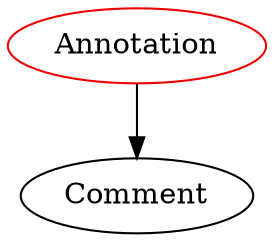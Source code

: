 digraph annotation{
Annotation	[shape=oval, color=red2, label="Annotation"];
Annotation -> Comment;
}
